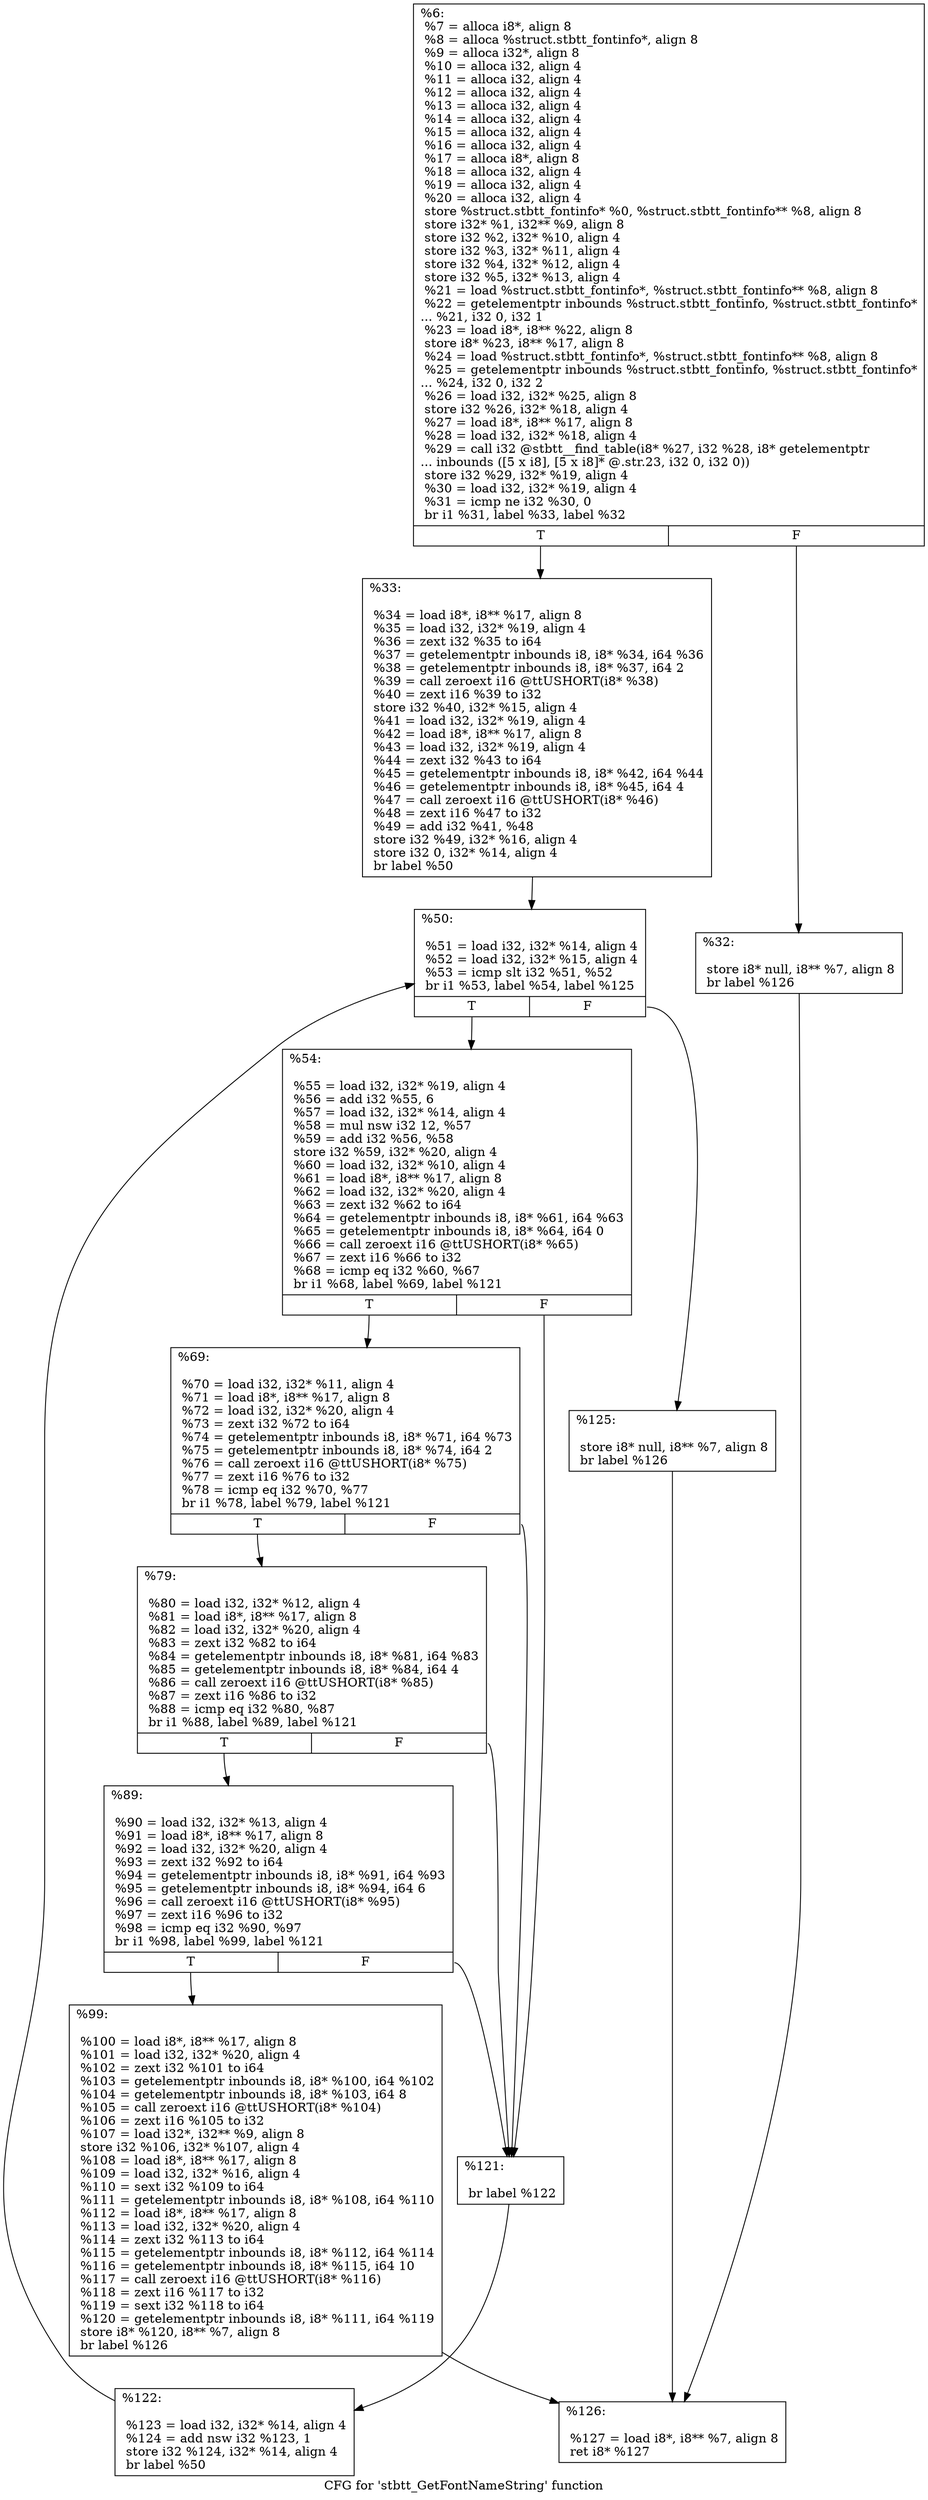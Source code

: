 digraph "CFG for 'stbtt_GetFontNameString' function" {
	label="CFG for 'stbtt_GetFontNameString' function";

	Node0x2a56940 [shape=record,label="{%6:\l  %7 = alloca i8*, align 8\l  %8 = alloca %struct.stbtt_fontinfo*, align 8\l  %9 = alloca i32*, align 8\l  %10 = alloca i32, align 4\l  %11 = alloca i32, align 4\l  %12 = alloca i32, align 4\l  %13 = alloca i32, align 4\l  %14 = alloca i32, align 4\l  %15 = alloca i32, align 4\l  %16 = alloca i32, align 4\l  %17 = alloca i8*, align 8\l  %18 = alloca i32, align 4\l  %19 = alloca i32, align 4\l  %20 = alloca i32, align 4\l  store %struct.stbtt_fontinfo* %0, %struct.stbtt_fontinfo** %8, align 8\l  store i32* %1, i32** %9, align 8\l  store i32 %2, i32* %10, align 4\l  store i32 %3, i32* %11, align 4\l  store i32 %4, i32* %12, align 4\l  store i32 %5, i32* %13, align 4\l  %21 = load %struct.stbtt_fontinfo*, %struct.stbtt_fontinfo** %8, align 8\l  %22 = getelementptr inbounds %struct.stbtt_fontinfo, %struct.stbtt_fontinfo*\l... %21, i32 0, i32 1\l  %23 = load i8*, i8** %22, align 8\l  store i8* %23, i8** %17, align 8\l  %24 = load %struct.stbtt_fontinfo*, %struct.stbtt_fontinfo** %8, align 8\l  %25 = getelementptr inbounds %struct.stbtt_fontinfo, %struct.stbtt_fontinfo*\l... %24, i32 0, i32 2\l  %26 = load i32, i32* %25, align 8\l  store i32 %26, i32* %18, align 4\l  %27 = load i8*, i8** %17, align 8\l  %28 = load i32, i32* %18, align 4\l  %29 = call i32 @stbtt__find_table(i8* %27, i32 %28, i8* getelementptr\l... inbounds ([5 x i8], [5 x i8]* @.str.23, i32 0, i32 0))\l  store i32 %29, i32* %19, align 4\l  %30 = load i32, i32* %19, align 4\l  %31 = icmp ne i32 %30, 0\l  br i1 %31, label %33, label %32\l|{<s0>T|<s1>F}}"];
	Node0x2a56940:s0 -> Node0x2a5bf70;
	Node0x2a56940:s1 -> Node0x2a5bfc0;
	Node0x2a5bfc0 [shape=record,label="{%32:\l\l  store i8* null, i8** %7, align 8\l  br label %126\l}"];
	Node0x2a5bfc0 -> Node0x2a56f00;
	Node0x2a5bf70 [shape=record,label="{%33:\l\l  %34 = load i8*, i8** %17, align 8\l  %35 = load i32, i32* %19, align 4\l  %36 = zext i32 %35 to i64\l  %37 = getelementptr inbounds i8, i8* %34, i64 %36\l  %38 = getelementptr inbounds i8, i8* %37, i64 2\l  %39 = call zeroext i16 @ttUSHORT(i8* %38)\l  %40 = zext i16 %39 to i32\l  store i32 %40, i32* %15, align 4\l  %41 = load i32, i32* %19, align 4\l  %42 = load i8*, i8** %17, align 8\l  %43 = load i32, i32* %19, align 4\l  %44 = zext i32 %43 to i64\l  %45 = getelementptr inbounds i8, i8* %42, i64 %44\l  %46 = getelementptr inbounds i8, i8* %45, i64 4\l  %47 = call zeroext i16 @ttUSHORT(i8* %46)\l  %48 = zext i16 %47 to i32\l  %49 = add i32 %41, %48\l  store i32 %49, i32* %16, align 4\l  store i32 0, i32* %14, align 4\l  br label %50\l}"];
	Node0x2a5bf70 -> Node0x2a5ccb0;
	Node0x2a5ccb0 [shape=record,label="{%50:\l\l  %51 = load i32, i32* %14, align 4\l  %52 = load i32, i32* %15, align 4\l  %53 = icmp slt i32 %51, %52\l  br i1 %53, label %54, label %125\l|{<s0>T|<s1>F}}"];
	Node0x2a5ccb0:s0 -> Node0x2a5cea0;
	Node0x2a5ccb0:s1 -> Node0x2a5cef0;
	Node0x2a5cea0 [shape=record,label="{%54:\l\l  %55 = load i32, i32* %19, align 4\l  %56 = add i32 %55, 6\l  %57 = load i32, i32* %14, align 4\l  %58 = mul nsw i32 12, %57\l  %59 = add i32 %56, %58\l  store i32 %59, i32* %20, align 4\l  %60 = load i32, i32* %10, align 4\l  %61 = load i8*, i8** %17, align 8\l  %62 = load i32, i32* %20, align 4\l  %63 = zext i32 %62 to i64\l  %64 = getelementptr inbounds i8, i8* %61, i64 %63\l  %65 = getelementptr inbounds i8, i8* %64, i64 0\l  %66 = call zeroext i16 @ttUSHORT(i8* %65)\l  %67 = zext i16 %66 to i32\l  %68 = icmp eq i32 %60, %67\l  br i1 %68, label %69, label %121\l|{<s0>T|<s1>F}}"];
	Node0x2a5cea0:s0 -> Node0x2a5d930;
	Node0x2a5cea0:s1 -> Node0x2a5d980;
	Node0x2a5d930 [shape=record,label="{%69:\l\l  %70 = load i32, i32* %11, align 4\l  %71 = load i8*, i8** %17, align 8\l  %72 = load i32, i32* %20, align 4\l  %73 = zext i32 %72 to i64\l  %74 = getelementptr inbounds i8, i8* %71, i64 %73\l  %75 = getelementptr inbounds i8, i8* %74, i64 2\l  %76 = call zeroext i16 @ttUSHORT(i8* %75)\l  %77 = zext i16 %76 to i32\l  %78 = icmp eq i32 %70, %77\l  br i1 %78, label %79, label %121\l|{<s0>T|<s1>F}}"];
	Node0x2a5d930:s0 -> Node0x2a5dec0;
	Node0x2a5d930:s1 -> Node0x2a5d980;
	Node0x2a5dec0 [shape=record,label="{%79:\l\l  %80 = load i32, i32* %12, align 4\l  %81 = load i8*, i8** %17, align 8\l  %82 = load i32, i32* %20, align 4\l  %83 = zext i32 %82 to i64\l  %84 = getelementptr inbounds i8, i8* %81, i64 %83\l  %85 = getelementptr inbounds i8, i8* %84, i64 4\l  %86 = call zeroext i16 @ttUSHORT(i8* %85)\l  %87 = zext i16 %86 to i32\l  %88 = icmp eq i32 %80, %87\l  br i1 %88, label %89, label %121\l|{<s0>T|<s1>F}}"];
	Node0x2a5dec0:s0 -> Node0x2a5e400;
	Node0x2a5dec0:s1 -> Node0x2a5d980;
	Node0x2a5e400 [shape=record,label="{%89:\l\l  %90 = load i32, i32* %13, align 4\l  %91 = load i8*, i8** %17, align 8\l  %92 = load i32, i32* %20, align 4\l  %93 = zext i32 %92 to i64\l  %94 = getelementptr inbounds i8, i8* %91, i64 %93\l  %95 = getelementptr inbounds i8, i8* %94, i64 6\l  %96 = call zeroext i16 @ttUSHORT(i8* %95)\l  %97 = zext i16 %96 to i32\l  %98 = icmp eq i32 %90, %97\l  br i1 %98, label %99, label %121\l|{<s0>T|<s1>F}}"];
	Node0x2a5e400:s0 -> Node0x2a5e940;
	Node0x2a5e400:s1 -> Node0x2a5d980;
	Node0x2a5e940 [shape=record,label="{%99:\l\l  %100 = load i8*, i8** %17, align 8\l  %101 = load i32, i32* %20, align 4\l  %102 = zext i32 %101 to i64\l  %103 = getelementptr inbounds i8, i8* %100, i64 %102\l  %104 = getelementptr inbounds i8, i8* %103, i64 8\l  %105 = call zeroext i16 @ttUSHORT(i8* %104)\l  %106 = zext i16 %105 to i32\l  %107 = load i32*, i32** %9, align 8\l  store i32 %106, i32* %107, align 4\l  %108 = load i8*, i8** %17, align 8\l  %109 = load i32, i32* %16, align 4\l  %110 = sext i32 %109 to i64\l  %111 = getelementptr inbounds i8, i8* %108, i64 %110\l  %112 = load i8*, i8** %17, align 8\l  %113 = load i32, i32* %20, align 4\l  %114 = zext i32 %113 to i64\l  %115 = getelementptr inbounds i8, i8* %112, i64 %114\l  %116 = getelementptr inbounds i8, i8* %115, i64 10\l  %117 = call zeroext i16 @ttUSHORT(i8* %116)\l  %118 = zext i16 %117 to i32\l  %119 = sext i32 %118 to i64\l  %120 = getelementptr inbounds i8, i8* %111, i64 %119\l  store i8* %120, i8** %7, align 8\l  br label %126\l}"];
	Node0x2a5e940 -> Node0x2a56f00;
	Node0x2a5d980 [shape=record,label="{%121:\l\l  br label %122\l}"];
	Node0x2a5d980 -> Node0x2a5f580;
	Node0x2a5f580 [shape=record,label="{%122:\l\l  %123 = load i32, i32* %14, align 4\l  %124 = add nsw i32 %123, 1\l  store i32 %124, i32* %14, align 4\l  br label %50\l}"];
	Node0x2a5f580 -> Node0x2a5ccb0;
	Node0x2a5cef0 [shape=record,label="{%125:\l\l  store i8* null, i8** %7, align 8\l  br label %126\l}"];
	Node0x2a5cef0 -> Node0x2a56f00;
	Node0x2a56f00 [shape=record,label="{%126:\l\l  %127 = load i8*, i8** %7, align 8\l  ret i8* %127\l}"];
}

